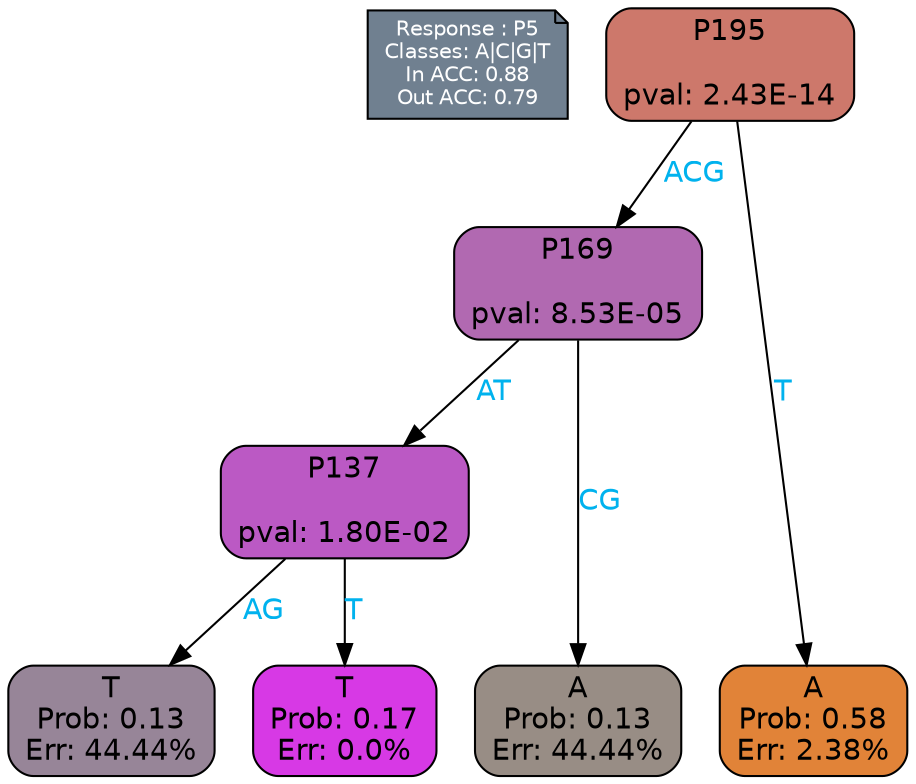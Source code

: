 digraph Tree {
node [shape=box, style="filled, rounded", color="black", fontname=helvetica] ;
graph [ranksep=equally, splines=polylines, bgcolor=transparent, dpi=600] ;
edge [fontname=helvetica] ;
LEGEND [label="Response : P5
Classes: A|C|G|T
In ACC: 0.88
Out ACC: 0.79
",shape=note,align=left,style=filled,fillcolor="slategray",fontcolor="white",fontsize=10];1 [label="P195

pval: 2.43E-14", fillcolor="#cd786b"] ;
2 [label="P169

pval: 8.53E-05", fillcolor="#b169b1"] ;
3 [label="P137

pval: 1.80E-02", fillcolor="#bb59c4"] ;
4 [label="T
Prob: 0.13
Err: 44.44%", fillcolor="#978598"] ;
5 [label="T
Prob: 0.17
Err: 0.0%", fillcolor="#d739e5"] ;
6 [label="A
Prob: 0.13
Err: 44.44%", fillcolor="#988d85"] ;
7 [label="A
Prob: 0.58
Err: 2.38%", fillcolor="#e18338"] ;
1 -> 2 [label="ACG",fontcolor=deepskyblue2] ;
1 -> 7 [label="T",fontcolor=deepskyblue2] ;
2 -> 3 [label="AT",fontcolor=deepskyblue2] ;
2 -> 6 [label="CG",fontcolor=deepskyblue2] ;
3 -> 4 [label="AG",fontcolor=deepskyblue2] ;
3 -> 5 [label="T",fontcolor=deepskyblue2] ;
{rank = same; 4;5;6;7;}{rank = same; LEGEND;1;}}